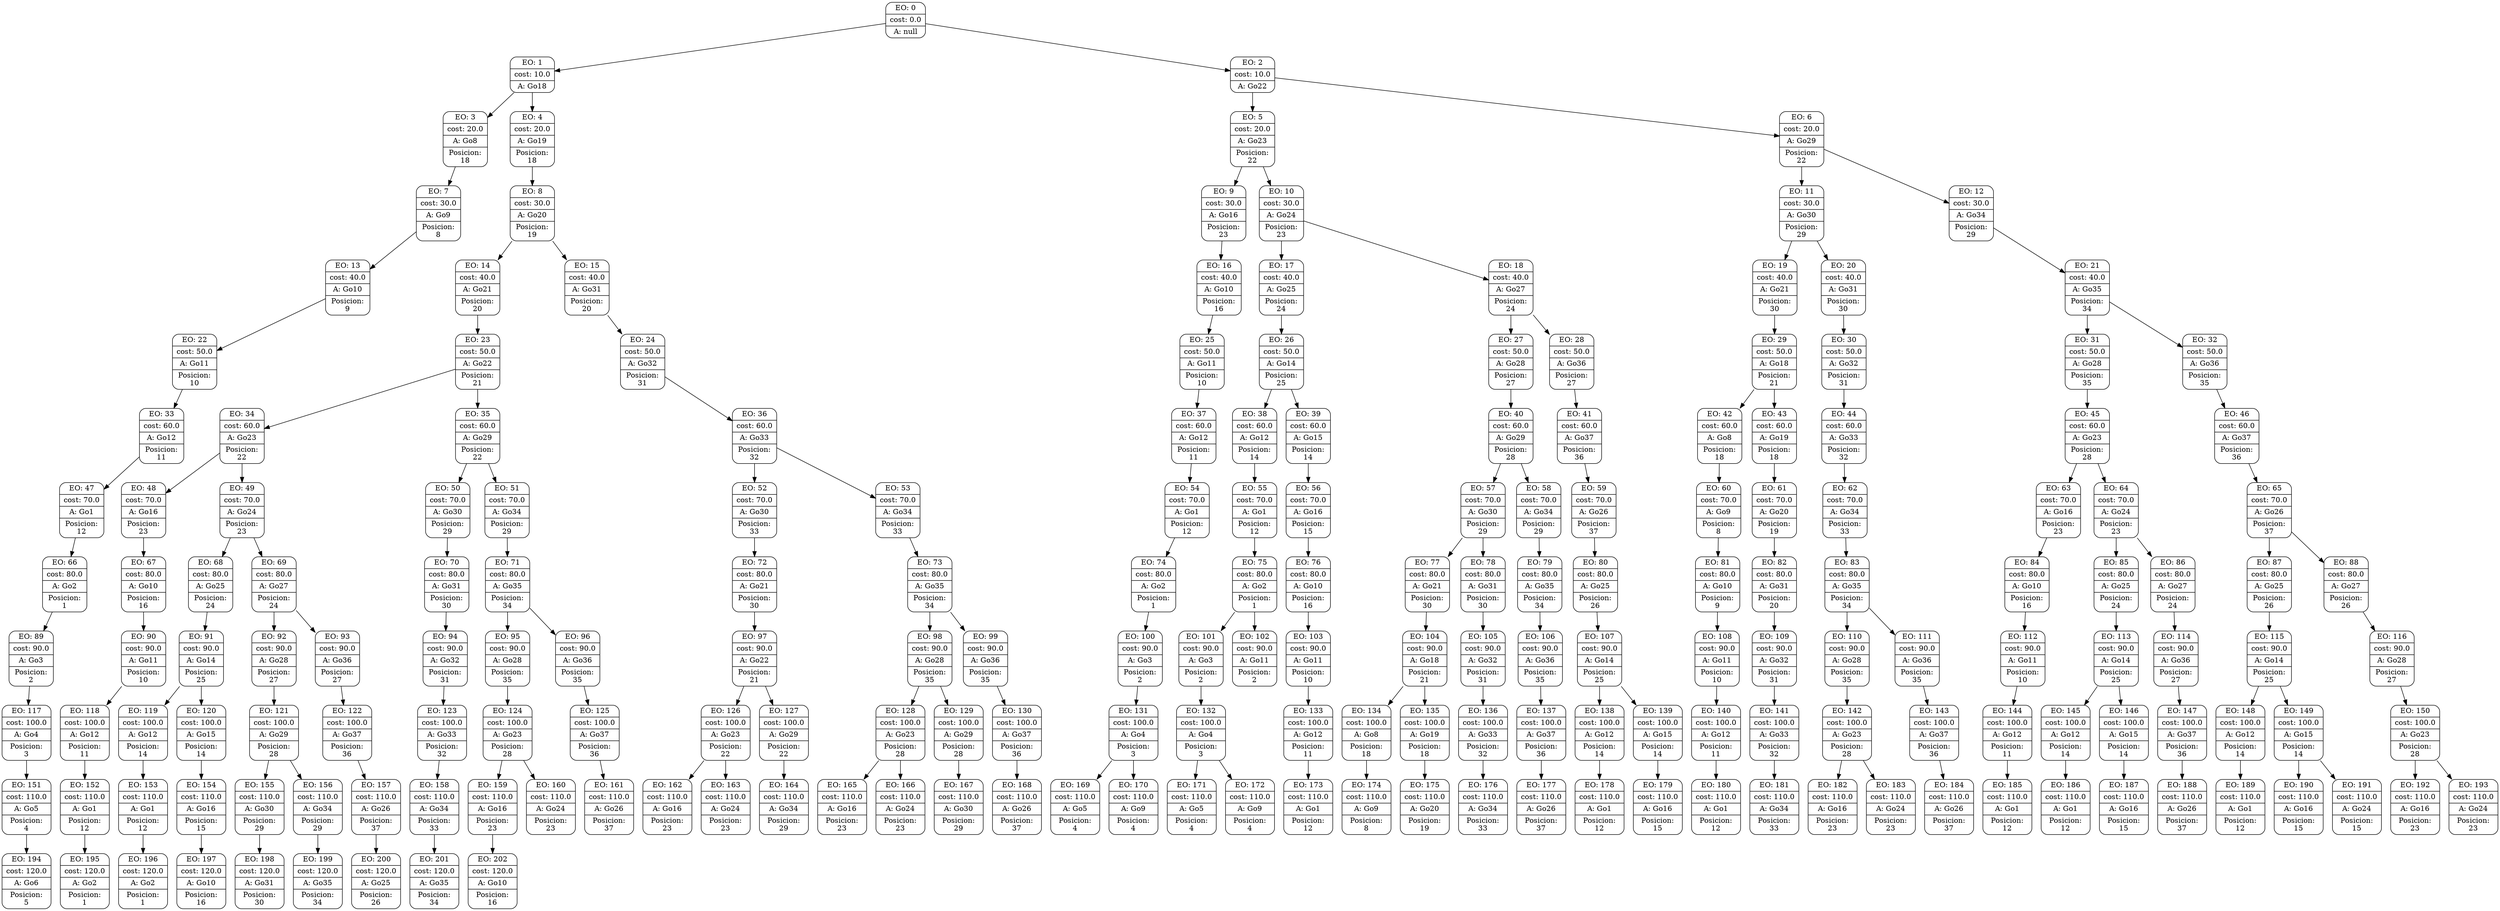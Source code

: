 digraph g {
node [shape = Mrecord];
nodo0[label="{EO: 0|cost: 0.0|A: null}"]
nodo1[label="{EO: 1|cost: 10.0|A: Go18}"]
nodo3[label="{EO: 3|cost: 20.0|A: Go8|Posicion:\n18}"]
nodo7[label="{EO: 7|cost: 30.0|A: Go9|Posicion:\n8}"]
nodo13[label="{EO: 13|cost: 40.0|A: Go10|Posicion:\n9}"]
nodo22[label="{EO: 22|cost: 50.0|A: Go11|Posicion:\n10}"]
nodo33[label="{EO: 33|cost: 60.0|A: Go12|Posicion:\n11}"]
nodo47[label="{EO: 47|cost: 70.0|A: Go1|Posicion:\n12}"]
nodo66[label="{EO: 66|cost: 80.0|A: Go2|Posicion:\n1}"]
nodo89[label="{EO: 89|cost: 90.0|A: Go3|Posicion:\n2}"]
nodo117[label="{EO: 117|cost: 100.0|A: Go4|Posicion:\n3}"]
nodo151[label="{EO: 151|cost: 110.0|A: Go5|Posicion:\n4}"]
nodo194[label="{EO: 194|cost: 120.0|A: Go6|Posicion:\n5}"]

nodo151 -> nodo194;

nodo117 -> nodo151;

nodo89 -> nodo117;

nodo66 -> nodo89;

nodo47 -> nodo66;

nodo33 -> nodo47;

nodo22 -> nodo33;

nodo13 -> nodo22;

nodo7 -> nodo13;

nodo3 -> nodo7;

nodo1 -> nodo3;
nodo4[label="{EO: 4|cost: 20.0|A: Go19|Posicion:\n18}"]
nodo8[label="{EO: 8|cost: 30.0|A: Go20|Posicion:\n19}"]
nodo14[label="{EO: 14|cost: 40.0|A: Go21|Posicion:\n20}"]
nodo23[label="{EO: 23|cost: 50.0|A: Go22|Posicion:\n21}"]
nodo34[label="{EO: 34|cost: 60.0|A: Go23|Posicion:\n22}"]
nodo48[label="{EO: 48|cost: 70.0|A: Go16|Posicion:\n23}"]
nodo67[label="{EO: 67|cost: 80.0|A: Go10|Posicion:\n16}"]
nodo90[label="{EO: 90|cost: 90.0|A: Go11|Posicion:\n10}"]
nodo118[label="{EO: 118|cost: 100.0|A: Go12|Posicion:\n11}"]
nodo152[label="{EO: 152|cost: 110.0|A: Go1|Posicion:\n12}"]
nodo195[label="{EO: 195|cost: 120.0|A: Go2|Posicion:\n1}"]

nodo152 -> nodo195;

nodo118 -> nodo152;

nodo90 -> nodo118;

nodo67 -> nodo90;

nodo48 -> nodo67;

nodo34 -> nodo48;
nodo49[label="{EO: 49|cost: 70.0|A: Go24|Posicion:\n23}"]
nodo68[label="{EO: 68|cost: 80.0|A: Go25|Posicion:\n24}"]
nodo91[label="{EO: 91|cost: 90.0|A: Go14|Posicion:\n25}"]
nodo119[label="{EO: 119|cost: 100.0|A: Go12|Posicion:\n14}"]
nodo153[label="{EO: 153|cost: 110.0|A: Go1|Posicion:\n12}"]
nodo196[label="{EO: 196|cost: 120.0|A: Go2|Posicion:\n1}"]

nodo153 -> nodo196;

nodo119 -> nodo153;

nodo91 -> nodo119;
nodo120[label="{EO: 120|cost: 100.0|A: Go15|Posicion:\n14}"]
nodo154[label="{EO: 154|cost: 110.0|A: Go16|Posicion:\n15}"]
nodo197[label="{EO: 197|cost: 120.0|A: Go10|Posicion:\n16}"]

nodo154 -> nodo197;

nodo120 -> nodo154;

nodo91 -> nodo120;

nodo68 -> nodo91;

nodo49 -> nodo68;
nodo69[label="{EO: 69|cost: 80.0|A: Go27|Posicion:\n24}"]
nodo92[label="{EO: 92|cost: 90.0|A: Go28|Posicion:\n27}"]
nodo121[label="{EO: 121|cost: 100.0|A: Go29|Posicion:\n28}"]
nodo155[label="{EO: 155|cost: 110.0|A: Go30|Posicion:\n29}"]
nodo198[label="{EO: 198|cost: 120.0|A: Go31|Posicion:\n30}"]

nodo155 -> nodo198;

nodo121 -> nodo155;
nodo156[label="{EO: 156|cost: 110.0|A: Go34|Posicion:\n29}"]
nodo199[label="{EO: 199|cost: 120.0|A: Go35|Posicion:\n34}"]

nodo156 -> nodo199;

nodo121 -> nodo156;

nodo92 -> nodo121;

nodo69 -> nodo92;
nodo93[label="{EO: 93|cost: 90.0|A: Go36|Posicion:\n27}"]
nodo122[label="{EO: 122|cost: 100.0|A: Go37|Posicion:\n36}"]
nodo157[label="{EO: 157|cost: 110.0|A: Go26|Posicion:\n37}"]
nodo200[label="{EO: 200|cost: 120.0|A: Go25|Posicion:\n26}"]

nodo157 -> nodo200;

nodo122 -> nodo157;

nodo93 -> nodo122;

nodo69 -> nodo93;

nodo49 -> nodo69;

nodo34 -> nodo49;

nodo23 -> nodo34;
nodo35[label="{EO: 35|cost: 60.0|A: Go29|Posicion:\n22}"]
nodo50[label="{EO: 50|cost: 70.0|A: Go30|Posicion:\n29}"]
nodo70[label="{EO: 70|cost: 80.0|A: Go31|Posicion:\n30}"]
nodo94[label="{EO: 94|cost: 90.0|A: Go32|Posicion:\n31}"]
nodo123[label="{EO: 123|cost: 100.0|A: Go33|Posicion:\n32}"]
nodo158[label="{EO: 158|cost: 110.0|A: Go34|Posicion:\n33}"]
nodo201[label="{EO: 201|cost: 120.0|A: Go35|Posicion:\n34}"]

nodo158 -> nodo201;

nodo123 -> nodo158;

nodo94 -> nodo123;

nodo70 -> nodo94;

nodo50 -> nodo70;

nodo35 -> nodo50;
nodo51[label="{EO: 51|cost: 70.0|A: Go34|Posicion:\n29}"]
nodo71[label="{EO: 71|cost: 80.0|A: Go35|Posicion:\n34}"]
nodo95[label="{EO: 95|cost: 90.0|A: Go28|Posicion:\n35}"]
nodo124[label="{EO: 124|cost: 100.0|A: Go23|Posicion:\n28}"]
nodo159[label="{EO: 159|cost: 110.0|A: Go16|Posicion:\n23}"]
nodo202[label="{EO: 202|cost: 120.0|A: Go10|Posicion:\n16}"]

nodo159 -> nodo202;

nodo124 -> nodo159;
nodo160[label="{EO: 160|cost: 110.0|A: Go24|Posicion:\n23}"]

nodo124 -> nodo160;

nodo95 -> nodo124;

nodo71 -> nodo95;
nodo96[label="{EO: 96|cost: 90.0|A: Go36|Posicion:\n35}"]
nodo125[label="{EO: 125|cost: 100.0|A: Go37|Posicion:\n36}"]
nodo161[label="{EO: 161|cost: 110.0|A: Go26|Posicion:\n37}"]

nodo125 -> nodo161;

nodo96 -> nodo125;

nodo71 -> nodo96;

nodo51 -> nodo71;

nodo35 -> nodo51;

nodo23 -> nodo35;

nodo14 -> nodo23;

nodo8 -> nodo14;
nodo15[label="{EO: 15|cost: 40.0|A: Go31|Posicion:\n20}"]
nodo24[label="{EO: 24|cost: 50.0|A: Go32|Posicion:\n31}"]
nodo36[label="{EO: 36|cost: 60.0|A: Go33|Posicion:\n32}"]
nodo52[label="{EO: 52|cost: 70.0|A: Go30|Posicion:\n33}"]
nodo72[label="{EO: 72|cost: 80.0|A: Go21|Posicion:\n30}"]
nodo97[label="{EO: 97|cost: 90.0|A: Go22|Posicion:\n21}"]
nodo126[label="{EO: 126|cost: 100.0|A: Go23|Posicion:\n22}"]
nodo162[label="{EO: 162|cost: 110.0|A: Go16|Posicion:\n23}"]

nodo126 -> nodo162;
nodo163[label="{EO: 163|cost: 110.0|A: Go24|Posicion:\n23}"]

nodo126 -> nodo163;

nodo97 -> nodo126;
nodo127[label="{EO: 127|cost: 100.0|A: Go29|Posicion:\n22}"]
nodo164[label="{EO: 164|cost: 110.0|A: Go34|Posicion:\n29}"]

nodo127 -> nodo164;

nodo97 -> nodo127;

nodo72 -> nodo97;

nodo52 -> nodo72;

nodo36 -> nodo52;
nodo53[label="{EO: 53|cost: 70.0|A: Go34|Posicion:\n33}"]
nodo73[label="{EO: 73|cost: 80.0|A: Go35|Posicion:\n34}"]
nodo98[label="{EO: 98|cost: 90.0|A: Go28|Posicion:\n35}"]
nodo128[label="{EO: 128|cost: 100.0|A: Go23|Posicion:\n28}"]
nodo165[label="{EO: 165|cost: 110.0|A: Go16|Posicion:\n23}"]

nodo128 -> nodo165;
nodo166[label="{EO: 166|cost: 110.0|A: Go24|Posicion:\n23}"]

nodo128 -> nodo166;

nodo98 -> nodo128;
nodo129[label="{EO: 129|cost: 100.0|A: Go29|Posicion:\n28}"]
nodo167[label="{EO: 167|cost: 110.0|A: Go30|Posicion:\n29}"]

nodo129 -> nodo167;

nodo98 -> nodo129;

nodo73 -> nodo98;
nodo99[label="{EO: 99|cost: 90.0|A: Go36|Posicion:\n35}"]
nodo130[label="{EO: 130|cost: 100.0|A: Go37|Posicion:\n36}"]
nodo168[label="{EO: 168|cost: 110.0|A: Go26|Posicion:\n37}"]

nodo130 -> nodo168;

nodo99 -> nodo130;

nodo73 -> nodo99;

nodo53 -> nodo73;

nodo36 -> nodo53;

nodo24 -> nodo36;

nodo15 -> nodo24;

nodo8 -> nodo15;

nodo4 -> nodo8;

nodo1 -> nodo4;

nodo0 -> nodo1;
nodo2[label="{EO: 2|cost: 10.0|A: Go22}"]
nodo5[label="{EO: 5|cost: 20.0|A: Go23|Posicion:\n22}"]
nodo9[label="{EO: 9|cost: 30.0|A: Go16|Posicion:\n23}"]
nodo16[label="{EO: 16|cost: 40.0|A: Go10|Posicion:\n16}"]
nodo25[label="{EO: 25|cost: 50.0|A: Go11|Posicion:\n10}"]
nodo37[label="{EO: 37|cost: 60.0|A: Go12|Posicion:\n11}"]
nodo54[label="{EO: 54|cost: 70.0|A: Go1|Posicion:\n12}"]
nodo74[label="{EO: 74|cost: 80.0|A: Go2|Posicion:\n1}"]
nodo100[label="{EO: 100|cost: 90.0|A: Go3|Posicion:\n2}"]
nodo131[label="{EO: 131|cost: 100.0|A: Go4|Posicion:\n3}"]
nodo169[label="{EO: 169|cost: 110.0|A: Go5|Posicion:\n4}"]

nodo131 -> nodo169;
nodo170[label="{EO: 170|cost: 110.0|A: Go9|Posicion:\n4}"]

nodo131 -> nodo170;

nodo100 -> nodo131;

nodo74 -> nodo100;

nodo54 -> nodo74;

nodo37 -> nodo54;

nodo25 -> nodo37;

nodo16 -> nodo25;

nodo9 -> nodo16;

nodo5 -> nodo9;
nodo10[label="{EO: 10|cost: 30.0|A: Go24|Posicion:\n23}"]
nodo17[label="{EO: 17|cost: 40.0|A: Go25|Posicion:\n24}"]
nodo26[label="{EO: 26|cost: 50.0|A: Go14|Posicion:\n25}"]
nodo38[label="{EO: 38|cost: 60.0|A: Go12|Posicion:\n14}"]
nodo55[label="{EO: 55|cost: 70.0|A: Go1|Posicion:\n12}"]
nodo75[label="{EO: 75|cost: 80.0|A: Go2|Posicion:\n1}"]
nodo101[label="{EO: 101|cost: 90.0|A: Go3|Posicion:\n2}"]
nodo132[label="{EO: 132|cost: 100.0|A: Go4|Posicion:\n3}"]
nodo171[label="{EO: 171|cost: 110.0|A: Go5|Posicion:\n4}"]

nodo132 -> nodo171;
nodo172[label="{EO: 172|cost: 110.0|A: Go9|Posicion:\n4}"]

nodo132 -> nodo172;

nodo101 -> nodo132;

nodo75 -> nodo101;
nodo102[label="{EO: 102|cost: 90.0|A: Go11|Posicion:\n2}"]

nodo75 -> nodo102;

nodo55 -> nodo75;

nodo38 -> nodo55;

nodo26 -> nodo38;
nodo39[label="{EO: 39|cost: 60.0|A: Go15|Posicion:\n14}"]
nodo56[label="{EO: 56|cost: 70.0|A: Go16|Posicion:\n15}"]
nodo76[label="{EO: 76|cost: 80.0|A: Go10|Posicion:\n16}"]
nodo103[label="{EO: 103|cost: 90.0|A: Go11|Posicion:\n10}"]
nodo133[label="{EO: 133|cost: 100.0|A: Go12|Posicion:\n11}"]
nodo173[label="{EO: 173|cost: 110.0|A: Go1|Posicion:\n12}"]

nodo133 -> nodo173;

nodo103 -> nodo133;

nodo76 -> nodo103;

nodo56 -> nodo76;

nodo39 -> nodo56;

nodo26 -> nodo39;

nodo17 -> nodo26;

nodo10 -> nodo17;
nodo18[label="{EO: 18|cost: 40.0|A: Go27|Posicion:\n24}"]
nodo27[label="{EO: 27|cost: 50.0|A: Go28|Posicion:\n27}"]
nodo40[label="{EO: 40|cost: 60.0|A: Go29|Posicion:\n28}"]
nodo57[label="{EO: 57|cost: 70.0|A: Go30|Posicion:\n29}"]
nodo77[label="{EO: 77|cost: 80.0|A: Go21|Posicion:\n30}"]
nodo104[label="{EO: 104|cost: 90.0|A: Go18|Posicion:\n21}"]
nodo134[label="{EO: 134|cost: 100.0|A: Go8|Posicion:\n18}"]
nodo174[label="{EO: 174|cost: 110.0|A: Go9|Posicion:\n8}"]

nodo134 -> nodo174;

nodo104 -> nodo134;
nodo135[label="{EO: 135|cost: 100.0|A: Go19|Posicion:\n18}"]
nodo175[label="{EO: 175|cost: 110.0|A: Go20|Posicion:\n19}"]

nodo135 -> nodo175;

nodo104 -> nodo135;

nodo77 -> nodo104;

nodo57 -> nodo77;
nodo78[label="{EO: 78|cost: 80.0|A: Go31|Posicion:\n30}"]
nodo105[label="{EO: 105|cost: 90.0|A: Go32|Posicion:\n31}"]
nodo136[label="{EO: 136|cost: 100.0|A: Go33|Posicion:\n32}"]
nodo176[label="{EO: 176|cost: 110.0|A: Go34|Posicion:\n33}"]

nodo136 -> nodo176;

nodo105 -> nodo136;

nodo78 -> nodo105;

nodo57 -> nodo78;

nodo40 -> nodo57;
nodo58[label="{EO: 58|cost: 70.0|A: Go34|Posicion:\n29}"]
nodo79[label="{EO: 79|cost: 80.0|A: Go35|Posicion:\n34}"]
nodo106[label="{EO: 106|cost: 90.0|A: Go36|Posicion:\n35}"]
nodo137[label="{EO: 137|cost: 100.0|A: Go37|Posicion:\n36}"]
nodo177[label="{EO: 177|cost: 110.0|A: Go26|Posicion:\n37}"]

nodo137 -> nodo177;

nodo106 -> nodo137;

nodo79 -> nodo106;

nodo58 -> nodo79;

nodo40 -> nodo58;

nodo27 -> nodo40;

nodo18 -> nodo27;
nodo28[label="{EO: 28|cost: 50.0|A: Go36|Posicion:\n27}"]
nodo41[label="{EO: 41|cost: 60.0|A: Go37|Posicion:\n36}"]
nodo59[label="{EO: 59|cost: 70.0|A: Go26|Posicion:\n37}"]
nodo80[label="{EO: 80|cost: 80.0|A: Go25|Posicion:\n26}"]
nodo107[label="{EO: 107|cost: 90.0|A: Go14|Posicion:\n25}"]
nodo138[label="{EO: 138|cost: 100.0|A: Go12|Posicion:\n14}"]
nodo178[label="{EO: 178|cost: 110.0|A: Go1|Posicion:\n12}"]

nodo138 -> nodo178;

nodo107 -> nodo138;
nodo139[label="{EO: 139|cost: 100.0|A: Go15|Posicion:\n14}"]
nodo179[label="{EO: 179|cost: 110.0|A: Go16|Posicion:\n15}"]

nodo139 -> nodo179;

nodo107 -> nodo139;

nodo80 -> nodo107;

nodo59 -> nodo80;

nodo41 -> nodo59;

nodo28 -> nodo41;

nodo18 -> nodo28;

nodo10 -> nodo18;

nodo5 -> nodo10;

nodo2 -> nodo5;
nodo6[label="{EO: 6|cost: 20.0|A: Go29|Posicion:\n22}"]
nodo11[label="{EO: 11|cost: 30.0|A: Go30|Posicion:\n29}"]
nodo19[label="{EO: 19|cost: 40.0|A: Go21|Posicion:\n30}"]
nodo29[label="{EO: 29|cost: 50.0|A: Go18|Posicion:\n21}"]
nodo42[label="{EO: 42|cost: 60.0|A: Go8|Posicion:\n18}"]
nodo60[label="{EO: 60|cost: 70.0|A: Go9|Posicion:\n8}"]
nodo81[label="{EO: 81|cost: 80.0|A: Go10|Posicion:\n9}"]
nodo108[label="{EO: 108|cost: 90.0|A: Go11|Posicion:\n10}"]
nodo140[label="{EO: 140|cost: 100.0|A: Go12|Posicion:\n11}"]
nodo180[label="{EO: 180|cost: 110.0|A: Go1|Posicion:\n12}"]

nodo140 -> nodo180;

nodo108 -> nodo140;

nodo81 -> nodo108;

nodo60 -> nodo81;

nodo42 -> nodo60;

nodo29 -> nodo42;
nodo43[label="{EO: 43|cost: 60.0|A: Go19|Posicion:\n18}"]
nodo61[label="{EO: 61|cost: 70.0|A: Go20|Posicion:\n19}"]
nodo82[label="{EO: 82|cost: 80.0|A: Go31|Posicion:\n20}"]
nodo109[label="{EO: 109|cost: 90.0|A: Go32|Posicion:\n31}"]
nodo141[label="{EO: 141|cost: 100.0|A: Go33|Posicion:\n32}"]
nodo181[label="{EO: 181|cost: 110.0|A: Go34|Posicion:\n33}"]

nodo141 -> nodo181;

nodo109 -> nodo141;

nodo82 -> nodo109;

nodo61 -> nodo82;

nodo43 -> nodo61;

nodo29 -> nodo43;

nodo19 -> nodo29;

nodo11 -> nodo19;
nodo20[label="{EO: 20|cost: 40.0|A: Go31|Posicion:\n30}"]
nodo30[label="{EO: 30|cost: 50.0|A: Go32|Posicion:\n31}"]
nodo44[label="{EO: 44|cost: 60.0|A: Go33|Posicion:\n32}"]
nodo62[label="{EO: 62|cost: 70.0|A: Go34|Posicion:\n33}"]
nodo83[label="{EO: 83|cost: 80.0|A: Go35|Posicion:\n34}"]
nodo110[label="{EO: 110|cost: 90.0|A: Go28|Posicion:\n35}"]
nodo142[label="{EO: 142|cost: 100.0|A: Go23|Posicion:\n28}"]
nodo182[label="{EO: 182|cost: 110.0|A: Go16|Posicion:\n23}"]

nodo142 -> nodo182;
nodo183[label="{EO: 183|cost: 110.0|A: Go24|Posicion:\n23}"]

nodo142 -> nodo183;

nodo110 -> nodo142;

nodo83 -> nodo110;
nodo111[label="{EO: 111|cost: 90.0|A: Go36|Posicion:\n35}"]
nodo143[label="{EO: 143|cost: 100.0|A: Go37|Posicion:\n36}"]
nodo184[label="{EO: 184|cost: 110.0|A: Go26|Posicion:\n37}"]

nodo143 -> nodo184;

nodo111 -> nodo143;

nodo83 -> nodo111;

nodo62 -> nodo83;

nodo44 -> nodo62;

nodo30 -> nodo44;

nodo20 -> nodo30;

nodo11 -> nodo20;

nodo6 -> nodo11;
nodo12[label="{EO: 12|cost: 30.0|A: Go34|Posicion:\n29}"]
nodo21[label="{EO: 21|cost: 40.0|A: Go35|Posicion:\n34}"]
nodo31[label="{EO: 31|cost: 50.0|A: Go28|Posicion:\n35}"]
nodo45[label="{EO: 45|cost: 60.0|A: Go23|Posicion:\n28}"]
nodo63[label="{EO: 63|cost: 70.0|A: Go16|Posicion:\n23}"]
nodo84[label="{EO: 84|cost: 80.0|A: Go10|Posicion:\n16}"]
nodo112[label="{EO: 112|cost: 90.0|A: Go11|Posicion:\n10}"]
nodo144[label="{EO: 144|cost: 100.0|A: Go12|Posicion:\n11}"]
nodo185[label="{EO: 185|cost: 110.0|A: Go1|Posicion:\n12}"]

nodo144 -> nodo185;

nodo112 -> nodo144;

nodo84 -> nodo112;

nodo63 -> nodo84;

nodo45 -> nodo63;
nodo64[label="{EO: 64|cost: 70.0|A: Go24|Posicion:\n23}"]
nodo85[label="{EO: 85|cost: 80.0|A: Go25|Posicion:\n24}"]
nodo113[label="{EO: 113|cost: 90.0|A: Go14|Posicion:\n25}"]
nodo145[label="{EO: 145|cost: 100.0|A: Go12|Posicion:\n14}"]
nodo186[label="{EO: 186|cost: 110.0|A: Go1|Posicion:\n12}"]

nodo145 -> nodo186;

nodo113 -> nodo145;
nodo146[label="{EO: 146|cost: 100.0|A: Go15|Posicion:\n14}"]
nodo187[label="{EO: 187|cost: 110.0|A: Go16|Posicion:\n15}"]

nodo146 -> nodo187;

nodo113 -> nodo146;

nodo85 -> nodo113;

nodo64 -> nodo85;
nodo86[label="{EO: 86|cost: 80.0|A: Go27|Posicion:\n24}"]
nodo114[label="{EO: 114|cost: 90.0|A: Go36|Posicion:\n27}"]
nodo147[label="{EO: 147|cost: 100.0|A: Go37|Posicion:\n36}"]
nodo188[label="{EO: 188|cost: 110.0|A: Go26|Posicion:\n37}"]

nodo147 -> nodo188;

nodo114 -> nodo147;

nodo86 -> nodo114;

nodo64 -> nodo86;

nodo45 -> nodo64;

nodo31 -> nodo45;

nodo21 -> nodo31;
nodo32[label="{EO: 32|cost: 50.0|A: Go36|Posicion:\n35}"]
nodo46[label="{EO: 46|cost: 60.0|A: Go37|Posicion:\n36}"]
nodo65[label="{EO: 65|cost: 70.0|A: Go26|Posicion:\n37}"]
nodo87[label="{EO: 87|cost: 80.0|A: Go25|Posicion:\n26}"]
nodo115[label="{EO: 115|cost: 90.0|A: Go14|Posicion:\n25}"]
nodo148[label="{EO: 148|cost: 100.0|A: Go12|Posicion:\n14}"]
nodo189[label="{EO: 189|cost: 110.0|A: Go1|Posicion:\n12}"]

nodo148 -> nodo189;

nodo115 -> nodo148;
nodo149[label="{EO: 149|cost: 100.0|A: Go15|Posicion:\n14}"]
nodo190[label="{EO: 190|cost: 110.0|A: Go16|Posicion:\n15}"]

nodo149 -> nodo190;
nodo191[label="{EO: 191|cost: 110.0|A: Go24|Posicion:\n15}"]

nodo149 -> nodo191;

nodo115 -> nodo149;

nodo87 -> nodo115;

nodo65 -> nodo87;
nodo88[label="{EO: 88|cost: 80.0|A: Go27|Posicion:\n26}"]
nodo116[label="{EO: 116|cost: 90.0|A: Go28|Posicion:\n27}"]
nodo150[label="{EO: 150|cost: 100.0|A: Go23|Posicion:\n28}"]
nodo192[label="{EO: 192|cost: 110.0|A: Go16|Posicion:\n23}"]

nodo150 -> nodo192;
nodo193[label="{EO: 193|cost: 110.0|A: Go24|Posicion:\n23}"]

nodo150 -> nodo193;

nodo116 -> nodo150;

nodo88 -> nodo116;

nodo65 -> nodo88;

nodo46 -> nodo65;

nodo32 -> nodo46;

nodo21 -> nodo32;

nodo12 -> nodo21;

nodo6 -> nodo12;

nodo2 -> nodo6;

nodo0 -> nodo2;


}